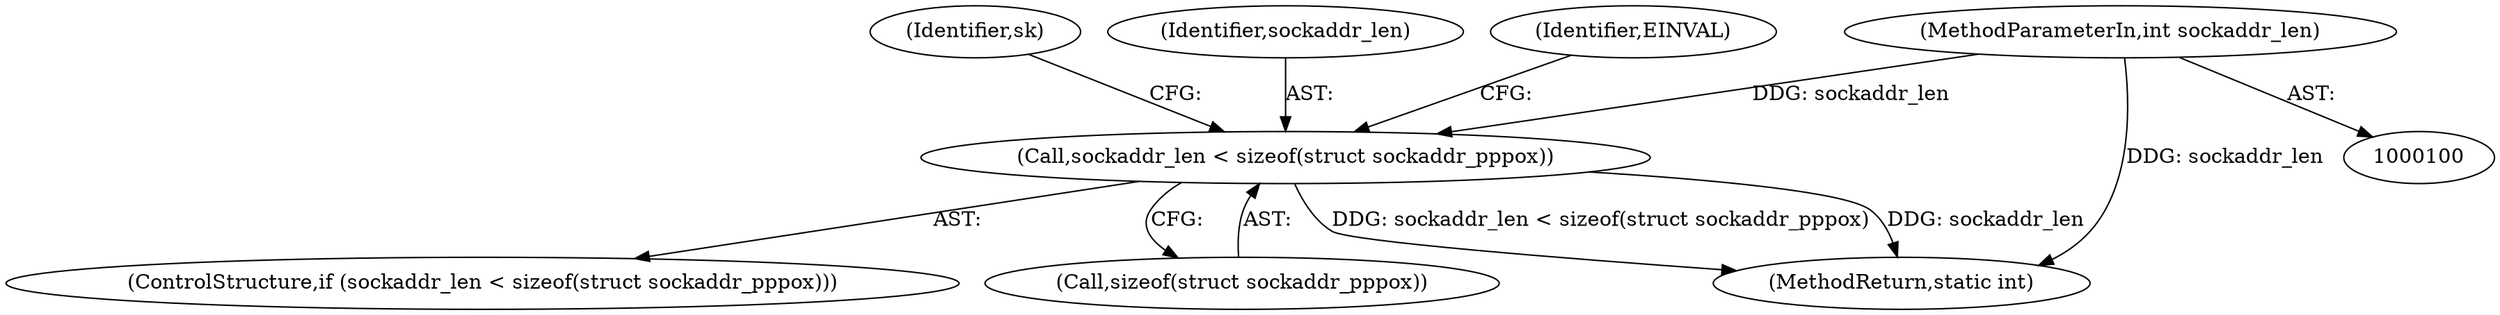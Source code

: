digraph "0_linux_09ccfd238e5a0e670d8178cf50180ea81ae09ae1@API" {
"1000136" [label="(Call,sockaddr_len < sizeof(struct sockaddr_pppox))"];
"1000103" [label="(MethodParameterIn,int sockaddr_len)"];
"1000144" [label="(Identifier,sk)"];
"1000135" [label="(ControlStructure,if (sockaddr_len < sizeof(struct sockaddr_pppox)))"];
"1000103" [label="(MethodParameterIn,int sockaddr_len)"];
"1000137" [label="(Identifier,sockaddr_len)"];
"1000142" [label="(Identifier,EINVAL)"];
"1000138" [label="(Call,sizeof(struct sockaddr_pppox))"];
"1000165" [label="(MethodReturn,static int)"];
"1000136" [label="(Call,sockaddr_len < sizeof(struct sockaddr_pppox))"];
"1000136" -> "1000135"  [label="AST: "];
"1000136" -> "1000138"  [label="CFG: "];
"1000137" -> "1000136"  [label="AST: "];
"1000138" -> "1000136"  [label="AST: "];
"1000142" -> "1000136"  [label="CFG: "];
"1000144" -> "1000136"  [label="CFG: "];
"1000136" -> "1000165"  [label="DDG: sockaddr_len < sizeof(struct sockaddr_pppox)"];
"1000136" -> "1000165"  [label="DDG: sockaddr_len"];
"1000103" -> "1000136"  [label="DDG: sockaddr_len"];
"1000103" -> "1000100"  [label="AST: "];
"1000103" -> "1000165"  [label="DDG: sockaddr_len"];
}
